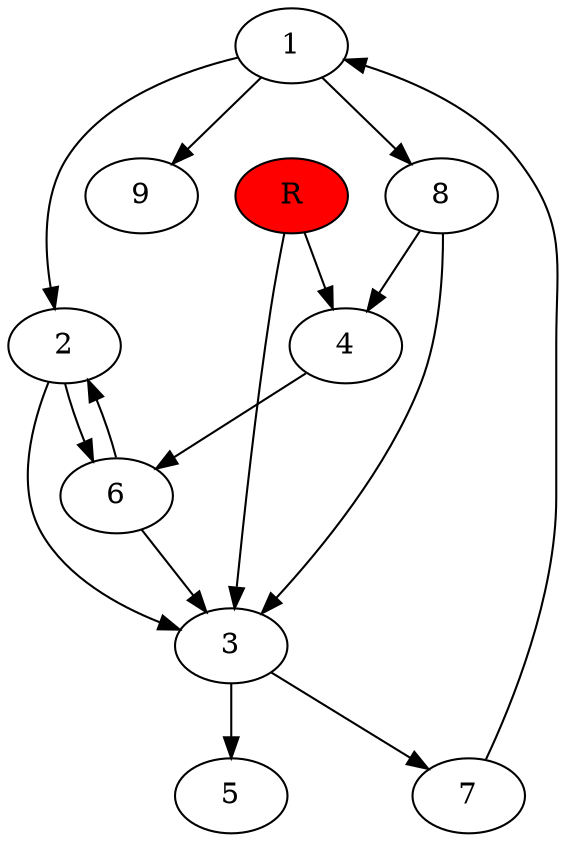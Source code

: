 digraph prb26046 {
	1
	2
	3
	4
	5
	6
	7
	8
	R [fillcolor="#ff0000" style=filled]
	1 -> 2
	1 -> 8
	1 -> 9
	2 -> 3
	2 -> 6
	3 -> 5
	3 -> 7
	4 -> 6
	6 -> 2
	6 -> 3
	7 -> 1
	8 -> 3
	8 -> 4
	R -> 3
	R -> 4
}
